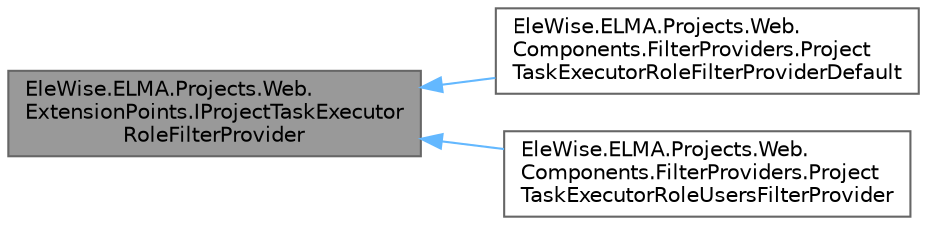 digraph "EleWise.ELMA.Projects.Web.ExtensionPoints.IProjectTaskExecutorRoleFilterProvider"
{
 // LATEX_PDF_SIZE
  bgcolor="transparent";
  edge [fontname=Helvetica,fontsize=10,labelfontname=Helvetica,labelfontsize=10];
  node [fontname=Helvetica,fontsize=10,shape=box,height=0.2,width=0.4];
  rankdir="LR";
  Node1 [id="Node000001",label="EleWise.ELMA.Projects.Web.\lExtensionPoints.IProjectTaskExecutor\lRoleFilterProvider",height=0.2,width=0.4,color="gray40", fillcolor="grey60", style="filled", fontcolor="black",tooltip="Интерфейс точки расширения для фильтрации ролей выбора исполнителя/соисполнителя/контролера проектной..."];
  Node1 -> Node2 [id="edge1_Node000001_Node000002",dir="back",color="steelblue1",style="solid",tooltip=" "];
  Node2 [id="Node000002",label="EleWise.ELMA.Projects.Web.\lComponents.FilterProviders.Project\lTaskExecutorRoleFilterProviderDefault",height=0.2,width=0.4,color="gray40", fillcolor="white", style="filled",URL="$class_ele_wise_1_1_e_l_m_a_1_1_projects_1_1_web_1_1_components_1_1_filter_providers_1_1_project_b617583558746a92f362643825b747f3.html",tooltip=" "];
  Node1 -> Node3 [id="edge2_Node000001_Node000003",dir="back",color="steelblue1",style="solid",tooltip=" "];
  Node3 [id="Node000003",label="EleWise.ELMA.Projects.Web.\lComponents.FilterProviders.Project\lTaskExecutorRoleUsersFilterProvider",height=0.2,width=0.4,color="gray40", fillcolor="white", style="filled",URL="$class_ele_wise_1_1_e_l_m_a_1_1_projects_1_1_web_1_1_components_1_1_filter_providers_1_1_project_e9e2c86e8e1da91cecbfc3a11deb3ac0.html",tooltip=" "];
}
